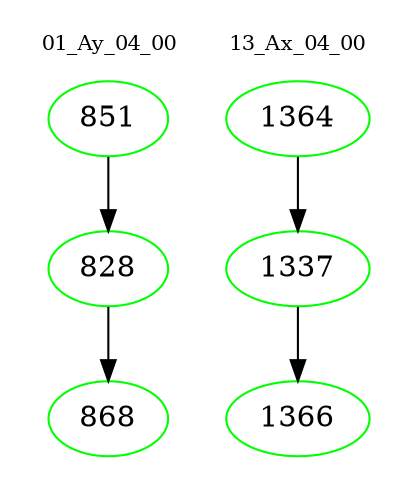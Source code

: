digraph{
subgraph cluster_0 {
color = white
label = "01_Ay_04_00";
fontsize=10;
T0_851 [label="851", color="green"]
T0_851 -> T0_828 [color="black"]
T0_828 [label="828", color="green"]
T0_828 -> T0_868 [color="black"]
T0_868 [label="868", color="green"]
}
subgraph cluster_1 {
color = white
label = "13_Ax_04_00";
fontsize=10;
T1_1364 [label="1364", color="green"]
T1_1364 -> T1_1337 [color="black"]
T1_1337 [label="1337", color="green"]
T1_1337 -> T1_1366 [color="black"]
T1_1366 [label="1366", color="green"]
}
}
